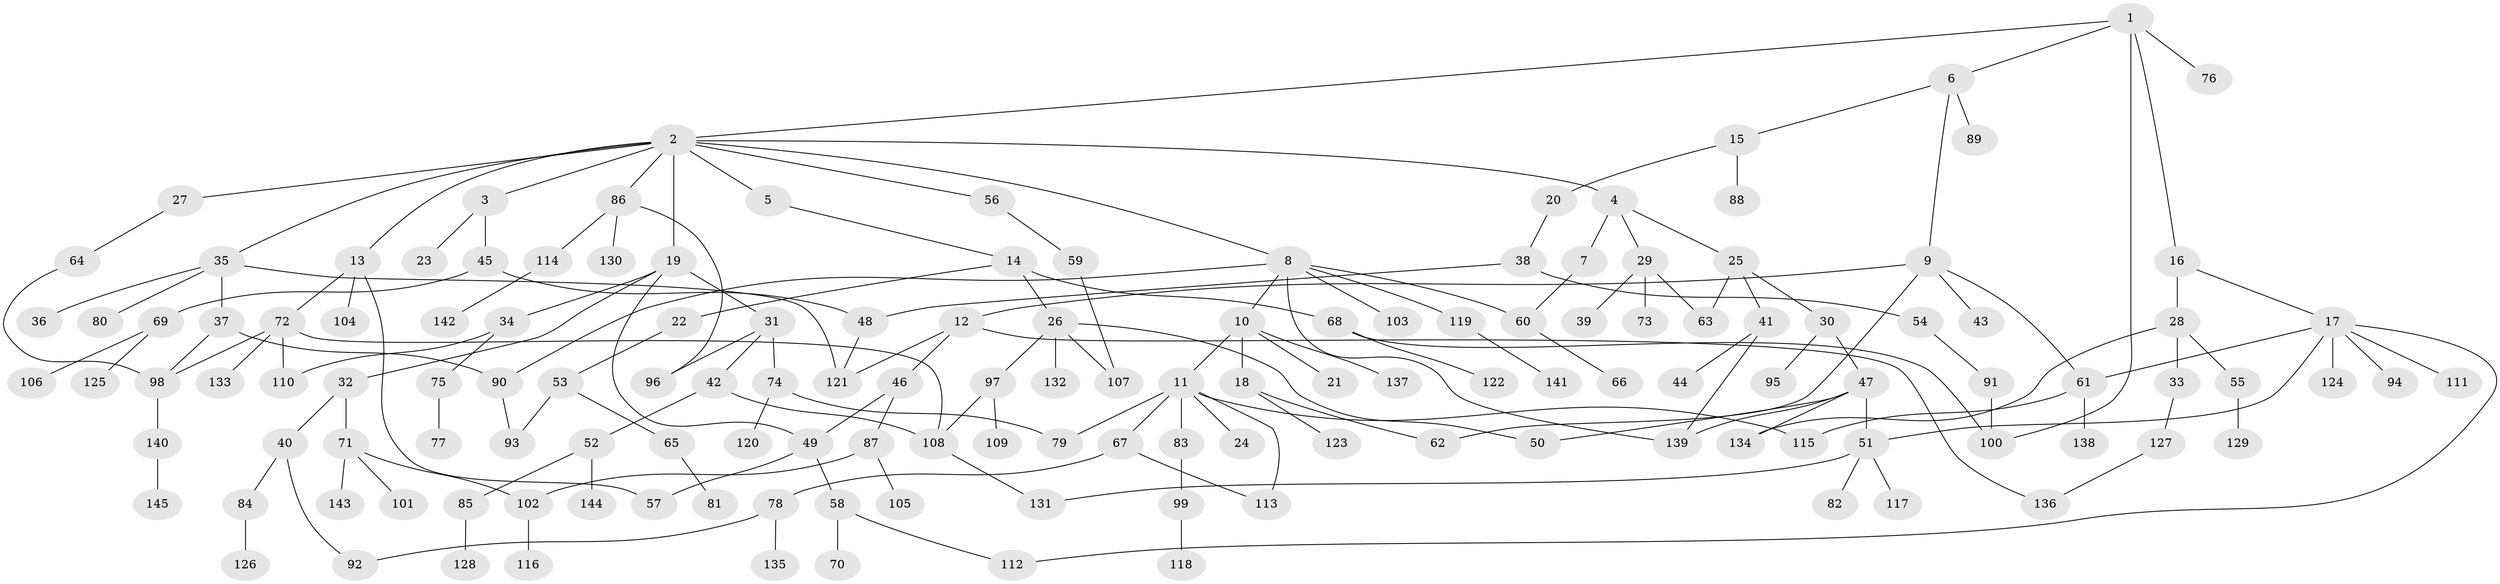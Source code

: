 // coarse degree distribution, {6: 0.038834951456310676, 13: 0.009708737864077669, 2: 0.2621359223300971, 4: 0.13592233009708737, 3: 0.14563106796116504, 7: 0.009708737864077669, 5: 0.06796116504854369, 1: 0.3300970873786408}
// Generated by graph-tools (version 1.1) at 2025/41/03/06/25 10:41:25]
// undirected, 145 vertices, 177 edges
graph export_dot {
graph [start="1"]
  node [color=gray90,style=filled];
  1;
  2;
  3;
  4;
  5;
  6;
  7;
  8;
  9;
  10;
  11;
  12;
  13;
  14;
  15;
  16;
  17;
  18;
  19;
  20;
  21;
  22;
  23;
  24;
  25;
  26;
  27;
  28;
  29;
  30;
  31;
  32;
  33;
  34;
  35;
  36;
  37;
  38;
  39;
  40;
  41;
  42;
  43;
  44;
  45;
  46;
  47;
  48;
  49;
  50;
  51;
  52;
  53;
  54;
  55;
  56;
  57;
  58;
  59;
  60;
  61;
  62;
  63;
  64;
  65;
  66;
  67;
  68;
  69;
  70;
  71;
  72;
  73;
  74;
  75;
  76;
  77;
  78;
  79;
  80;
  81;
  82;
  83;
  84;
  85;
  86;
  87;
  88;
  89;
  90;
  91;
  92;
  93;
  94;
  95;
  96;
  97;
  98;
  99;
  100;
  101;
  102;
  103;
  104;
  105;
  106;
  107;
  108;
  109;
  110;
  111;
  112;
  113;
  114;
  115;
  116;
  117;
  118;
  119;
  120;
  121;
  122;
  123;
  124;
  125;
  126;
  127;
  128;
  129;
  130;
  131;
  132;
  133;
  134;
  135;
  136;
  137;
  138;
  139;
  140;
  141;
  142;
  143;
  144;
  145;
  1 -- 2;
  1 -- 6;
  1 -- 16;
  1 -- 76;
  1 -- 100;
  2 -- 3;
  2 -- 4;
  2 -- 5;
  2 -- 8;
  2 -- 13;
  2 -- 19;
  2 -- 27;
  2 -- 35;
  2 -- 56;
  2 -- 86;
  3 -- 23;
  3 -- 45;
  4 -- 7;
  4 -- 25;
  4 -- 29;
  5 -- 14;
  6 -- 9;
  6 -- 15;
  6 -- 89;
  7 -- 60;
  8 -- 10;
  8 -- 103;
  8 -- 119;
  8 -- 90;
  8 -- 139;
  8 -- 60;
  9 -- 12;
  9 -- 43;
  9 -- 61;
  9 -- 62;
  10 -- 11;
  10 -- 18;
  10 -- 21;
  10 -- 137;
  11 -- 24;
  11 -- 67;
  11 -- 79;
  11 -- 83;
  11 -- 115;
  11 -- 113;
  12 -- 46;
  12 -- 136;
  12 -- 121;
  13 -- 72;
  13 -- 104;
  13 -- 57;
  14 -- 22;
  14 -- 26;
  14 -- 68;
  15 -- 20;
  15 -- 88;
  16 -- 17;
  16 -- 28;
  17 -- 51;
  17 -- 94;
  17 -- 111;
  17 -- 124;
  17 -- 61;
  17 -- 112;
  18 -- 62;
  18 -- 123;
  19 -- 31;
  19 -- 32;
  19 -- 34;
  19 -- 49;
  20 -- 38;
  22 -- 53;
  25 -- 30;
  25 -- 41;
  25 -- 63;
  26 -- 50;
  26 -- 97;
  26 -- 132;
  26 -- 107;
  27 -- 64;
  28 -- 33;
  28 -- 55;
  28 -- 134;
  29 -- 39;
  29 -- 63;
  29 -- 73;
  30 -- 47;
  30 -- 95;
  31 -- 42;
  31 -- 74;
  31 -- 96;
  32 -- 40;
  32 -- 71;
  33 -- 127;
  34 -- 75;
  34 -- 110;
  35 -- 36;
  35 -- 37;
  35 -- 80;
  35 -- 121;
  37 -- 90;
  37 -- 98;
  38 -- 48;
  38 -- 54;
  40 -- 84;
  40 -- 92;
  41 -- 44;
  41 -- 139;
  42 -- 52;
  42 -- 108;
  45 -- 69;
  45 -- 48;
  46 -- 49;
  46 -- 87;
  47 -- 134;
  47 -- 51;
  47 -- 139;
  47 -- 50;
  48 -- 121;
  49 -- 57;
  49 -- 58;
  51 -- 82;
  51 -- 117;
  51 -- 131;
  52 -- 85;
  52 -- 144;
  53 -- 65;
  53 -- 93;
  54 -- 91;
  55 -- 129;
  56 -- 59;
  58 -- 70;
  58 -- 112;
  59 -- 107;
  60 -- 66;
  61 -- 138;
  61 -- 115;
  64 -- 98;
  65 -- 81;
  67 -- 78;
  67 -- 113;
  68 -- 100;
  68 -- 122;
  69 -- 106;
  69 -- 125;
  71 -- 101;
  71 -- 143;
  71 -- 102;
  72 -- 110;
  72 -- 133;
  72 -- 98;
  72 -- 108;
  74 -- 120;
  74 -- 79;
  75 -- 77;
  78 -- 135;
  78 -- 92;
  83 -- 99;
  84 -- 126;
  85 -- 128;
  86 -- 114;
  86 -- 130;
  86 -- 96;
  87 -- 102;
  87 -- 105;
  90 -- 93;
  91 -- 100;
  97 -- 108;
  97 -- 109;
  98 -- 140;
  99 -- 118;
  102 -- 116;
  108 -- 131;
  114 -- 142;
  119 -- 141;
  127 -- 136;
  140 -- 145;
}
